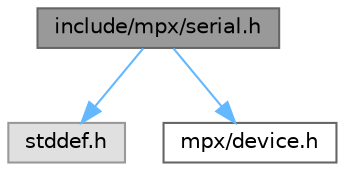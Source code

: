 digraph "include/mpx/serial.h"
{
 // LATEX_PDF_SIZE
  bgcolor="transparent";
  edge [fontname=Helvetica,fontsize=10,labelfontname=Helvetica,labelfontsize=10];
  node [fontname=Helvetica,fontsize=10,shape=box,height=0.2,width=0.4];
  Node1 [id="Node000001",label="include/mpx/serial.h",height=0.2,width=0.4,color="gray40", fillcolor="grey60", style="filled", fontcolor="black",tooltip="Kernel functions and constants for handling serial I/O."];
  Node1 -> Node2 [id="edge3_Node000001_Node000002",color="steelblue1",style="solid",tooltip=" "];
  Node2 [id="Node000002",label="stddef.h",height=0.2,width=0.4,color="grey60", fillcolor="#E0E0E0", style="filled",tooltip=" "];
  Node1 -> Node3 [id="edge4_Node000001_Node000003",color="steelblue1",style="solid",tooltip=" "];
  Node3 [id="Node000003",label="mpx/device.h",height=0.2,width=0.4,color="grey40", fillcolor="white", style="filled",URL="$device_8h_source.html",tooltip=" "];
}
